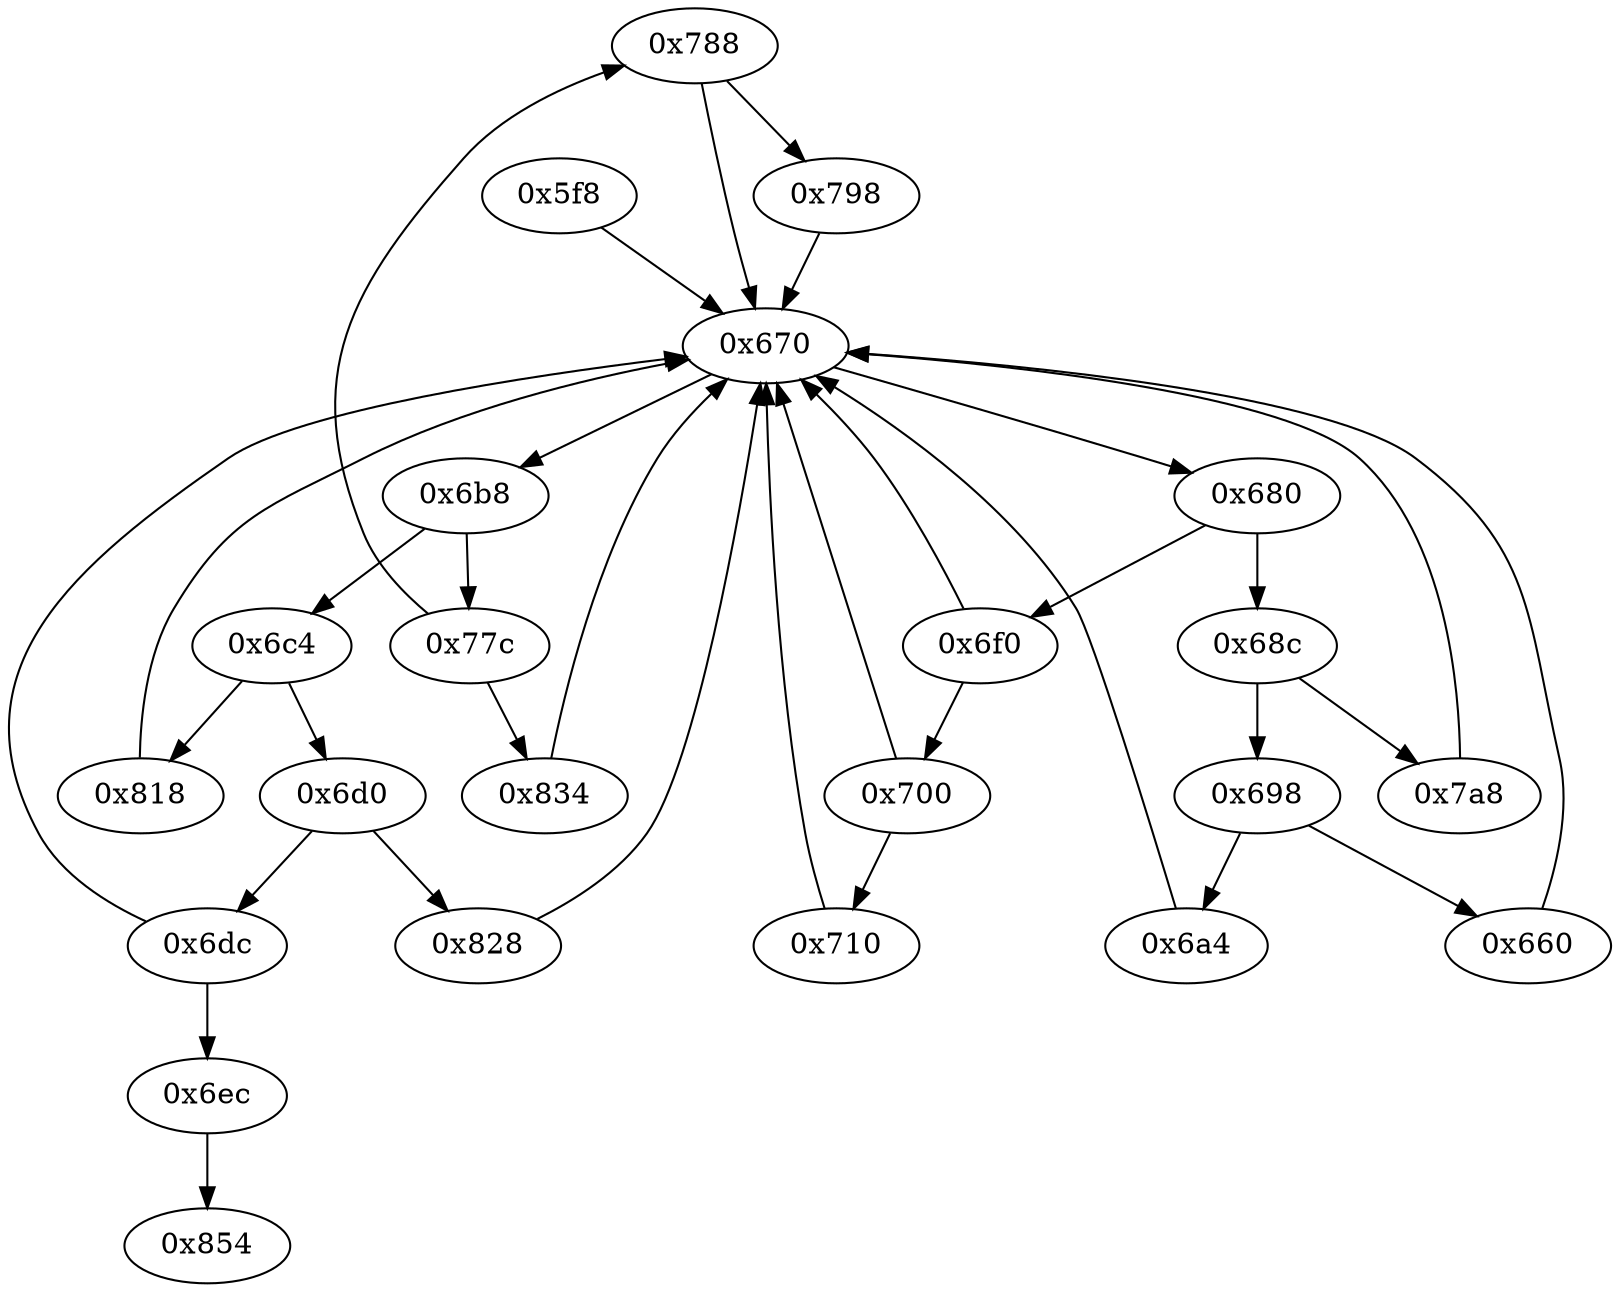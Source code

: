 strict digraph "" {
	"0x788"	 [opcode="[u'ldr', u'cmp', u'mov', u'b']"];
	"0x670"	 [opcode="[u'mov', u'ldr', u'cmp', u'b']"];
	"0x788" -> "0x670";
	"0x798"	 [opcode="[u'ldr', u'bl', u'mov', u'b']"];
	"0x788" -> "0x798";
	"0x680"	 [opcode="[u'ldr', u'cmp', u'b']"];
	"0x68c"	 [opcode="[u'ldr', u'cmp', u'b']"];
	"0x680" -> "0x68c";
	"0x6f0"	 [opcode="[u'ldr', u'cmp', u'mov', u'b']"];
	"0x680" -> "0x6f0";
	"0x6dc"	 [opcode="[u'ldr', u'cmp', u'mov', u'b']"];
	"0x6dc" -> "0x670";
	"0x6ec"	 [opcode="[u'b']"];
	"0x6dc" -> "0x6ec";
	"0x6a4"	 [opcode="[u'ldr', u'bl', u'mov', u'mov', u'b']"];
	"0x6a4" -> "0x670";
	"0x818"	 [opcode="[u'ldr', u'bl', u'mov', u'b']"];
	"0x818" -> "0x670";
	"0x7a8"	 [opcode="[u'ldr', u'bl', u'ldr', u'mov', u'ldr', u'ldr', u'add', u'sub', u'sub', u'mul', u'mvn', u'eor', u'and', u'ldr', u'mov', u'mov', \
u'ldr', u'ldr', u'cmp', u'mov', u'teq', u'mov', u'mov', u'cmp', u'mov', u'cmp', u'mov', u'b']"];
	"0x7a8" -> "0x670";
	"0x710"	 [opcode="[u'ldr', u'ldr', u'ldr', u'ldr', u'ldr', u'mov', u'add', u'cmp', u'sub', u'mov', u'sub', u'mul', u'mvn', u'mvn', u'orr', u'mov', \
u'cmn', u'mov', u'teq', u'mov', u'mov', u'cmn', u'mov', u'mov', u'cmp', u'mov', u'b']"];
	"0x710" -> "0x670";
	"0x670" -> "0x680";
	"0x6b8"	 [opcode="[u'ldr', u'cmp', u'b']"];
	"0x670" -> "0x6b8";
	"0x6c4"	 [opcode="[u'ldr', u'cmp', u'b']"];
	"0x6c4" -> "0x818";
	"0x6d0"	 [opcode="[u'ldr', u'cmp', u'b']"];
	"0x6c4" -> "0x6d0";
	"0x828"	 [opcode="[u'mov', u'mov', u'b']"];
	"0x828" -> "0x670";
	"0x798" -> "0x670";
	"0x698"	 [opcode="[u'ldr', u'cmp', u'b']"];
	"0x698" -> "0x6a4";
	"0x660"	 [opcode="[u'ldr', u'cmp', u'mov', u'mov']"];
	"0x698" -> "0x660";
	"0x854"	 [opcode="[u'mov', u'sub', u'pop']"];
	"0x6ec" -> "0x854";
	"0x68c" -> "0x7a8";
	"0x68c" -> "0x698";
	"0x6f0" -> "0x670";
	"0x700"	 [opcode="[u'ldr', u'cmp', u'mov', u'b']"];
	"0x6f0" -> "0x700";
	"0x6d0" -> "0x6dc";
	"0x6d0" -> "0x828";
	"0x660" -> "0x670";
	"0x700" -> "0x710";
	"0x700" -> "0x670";
	"0x6b8" -> "0x6c4";
	"0x77c"	 [opcode="[u'ldr', u'cmp', u'b']"];
	"0x6b8" -> "0x77c";
	"0x77c" -> "0x788";
	"0x834"	 [opcode="[u'ldr', u'ldr', u'ldrsb', u'ldr', u'ldr', u'cmp', u'mov', u'b']"];
	"0x77c" -> "0x834";
	"0x834" -> "0x670";
	"0x5f8"	 [opcode="[u'push', u'add', u'sub', u'str', u'cmp', u'ldr', u'ldr', u'ldr', u'ldr', u'ldr', u'ldr', u'ldr', u'mov', u'ldr', u'add', u'str', \
u'ldr', u'add', u'str', u'ldr', u'add', u'str', u'ldr', u'add', u'str', u'b']"];
	"0x5f8" -> "0x670";
}
